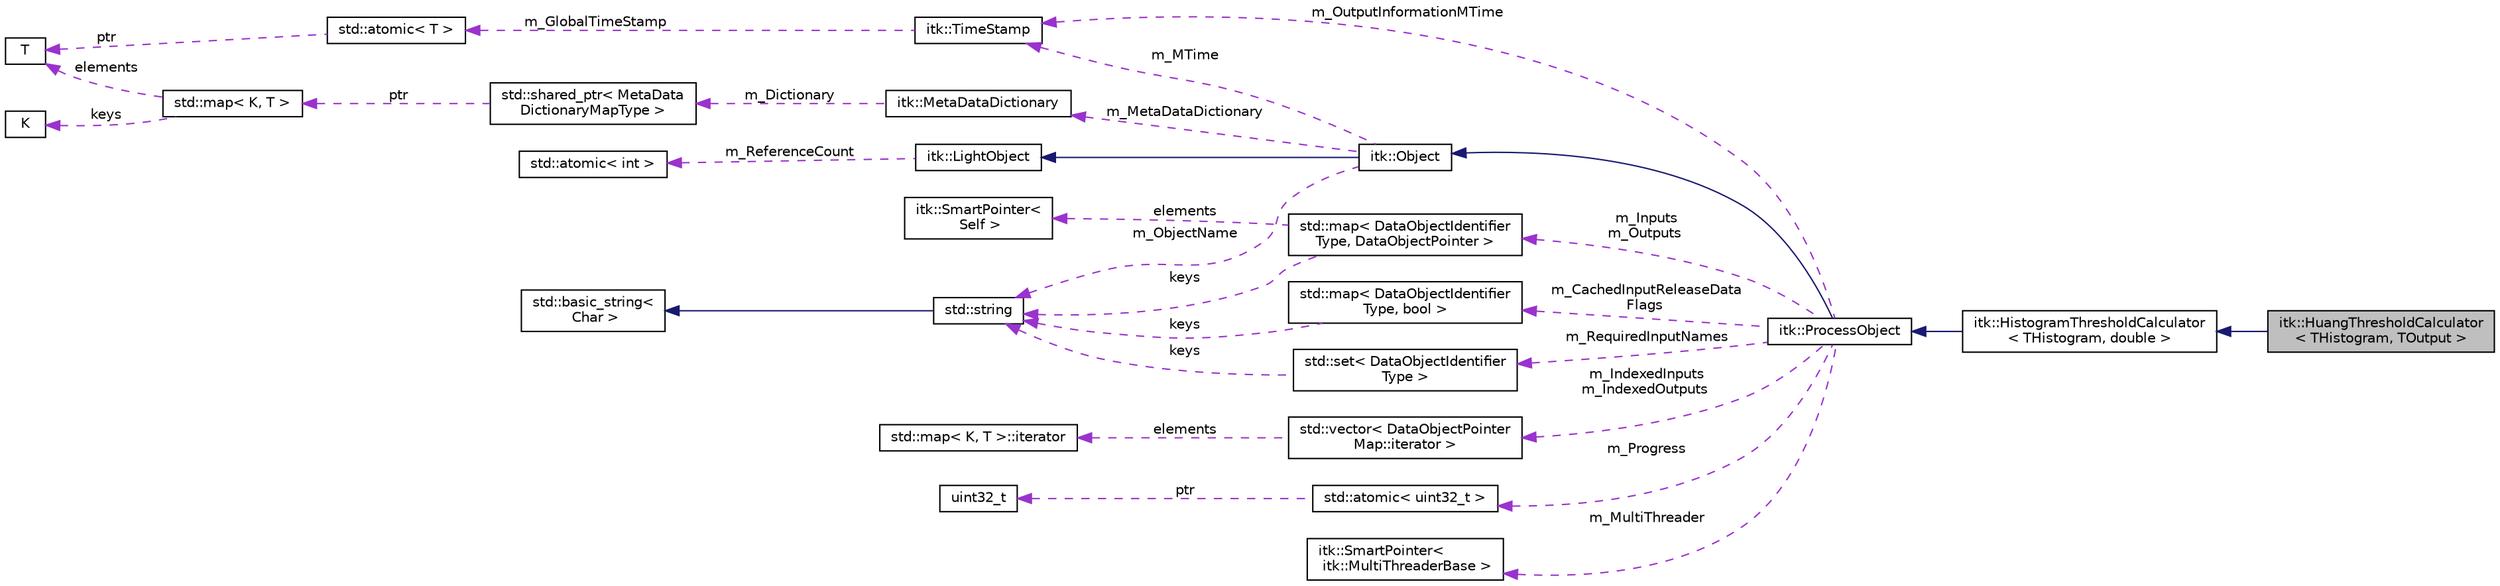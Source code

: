 digraph "itk::HuangThresholdCalculator&lt; THistogram, TOutput &gt;"
{
 // LATEX_PDF_SIZE
  edge [fontname="Helvetica",fontsize="10",labelfontname="Helvetica",labelfontsize="10"];
  node [fontname="Helvetica",fontsize="10",shape=record];
  rankdir="LR";
  Node1 [label="itk::HuangThresholdCalculator\l\< THistogram, TOutput \>",height=0.2,width=0.4,color="black", fillcolor="grey75", style="filled", fontcolor="black",tooltip="Computes the Huang's threshold for an image."];
  Node2 -> Node1 [dir="back",color="midnightblue",fontsize="10",style="solid",fontname="Helvetica"];
  Node2 [label="itk::HistogramThresholdCalculator\l\< THistogram, double \>",height=0.2,width=0.4,color="black", fillcolor="white", style="filled",URL="$classitk_1_1HistogramThresholdCalculator.html",tooltip=" "];
  Node3 -> Node2 [dir="back",color="midnightblue",fontsize="10",style="solid",fontname="Helvetica"];
  Node3 [label="itk::ProcessObject",height=0.2,width=0.4,color="black", fillcolor="white", style="filled",URL="$classitk_1_1ProcessObject.html",tooltip="The base class for all process objects (source, filters, mappers) in the Insight data processing pipe..."];
  Node4 -> Node3 [dir="back",color="midnightblue",fontsize="10",style="solid",fontname="Helvetica"];
  Node4 [label="itk::Object",height=0.2,width=0.4,color="black", fillcolor="white", style="filled",URL="$classitk_1_1Object.html",tooltip="Base class for most ITK classes."];
  Node5 -> Node4 [dir="back",color="midnightblue",fontsize="10",style="solid",fontname="Helvetica"];
  Node5 [label="itk::LightObject",height=0.2,width=0.4,color="black", fillcolor="white", style="filled",URL="$classitk_1_1LightObject.html",tooltip="Light weight base class for most itk classes."];
  Node6 -> Node5 [dir="back",color="darkorchid3",fontsize="10",style="dashed",label=" m_ReferenceCount" ,fontname="Helvetica"];
  Node6 [label="std::atomic\< int \>",height=0.2,width=0.4,color="black", fillcolor="white", style="filled",tooltip=" "];
  Node7 -> Node4 [dir="back",color="darkorchid3",fontsize="10",style="dashed",label=" m_MTime" ,fontname="Helvetica"];
  Node7 [label="itk::TimeStamp",height=0.2,width=0.4,color="black", fillcolor="white", style="filled",URL="$classitk_1_1TimeStamp.html",tooltip="Generate a unique, increasing time value."];
  Node8 -> Node7 [dir="back",color="darkorchid3",fontsize="10",style="dashed",label=" m_GlobalTimeStamp" ,fontname="Helvetica"];
  Node8 [label="std::atomic\< T \>",height=0.2,width=0.4,color="black", fillcolor="white", style="filled",tooltip=" "];
  Node9 -> Node8 [dir="back",color="darkorchid3",fontsize="10",style="dashed",label=" ptr" ,fontname="Helvetica"];
  Node9 [label="T",height=0.2,width=0.4,color="black", fillcolor="white", style="filled",tooltip=" "];
  Node10 -> Node4 [dir="back",color="darkorchid3",fontsize="10",style="dashed",label=" m_MetaDataDictionary" ,fontname="Helvetica"];
  Node10 [label="itk::MetaDataDictionary",height=0.2,width=0.4,color="black", fillcolor="white", style="filled",URL="$classitk_1_1MetaDataDictionary.html",tooltip="Provides a mechanism for storing a collection of arbitrary data types."];
  Node11 -> Node10 [dir="back",color="darkorchid3",fontsize="10",style="dashed",label=" m_Dictionary" ,fontname="Helvetica"];
  Node11 [label="std::shared_ptr\< MetaData\lDictionaryMapType \>",height=0.2,width=0.4,color="black", fillcolor="white", style="filled",tooltip=" "];
  Node12 -> Node11 [dir="back",color="darkorchid3",fontsize="10",style="dashed",label=" ptr" ,fontname="Helvetica"];
  Node12 [label="std::map\< K, T \>",height=0.2,width=0.4,color="black", fillcolor="white", style="filled",tooltip=" "];
  Node13 -> Node12 [dir="back",color="darkorchid3",fontsize="10",style="dashed",label=" keys" ,fontname="Helvetica"];
  Node13 [label="K",height=0.2,width=0.4,color="black", fillcolor="white", style="filled",tooltip=" "];
  Node9 -> Node12 [dir="back",color="darkorchid3",fontsize="10",style="dashed",label=" elements" ,fontname="Helvetica"];
  Node14 -> Node4 [dir="back",color="darkorchid3",fontsize="10",style="dashed",label=" m_ObjectName" ,fontname="Helvetica"];
  Node14 [label="std::string",height=0.2,width=0.4,color="black", fillcolor="white", style="filled",tooltip=" "];
  Node15 -> Node14 [dir="back",color="midnightblue",fontsize="10",style="solid",fontname="Helvetica"];
  Node15 [label="std::basic_string\<\l Char \>",height=0.2,width=0.4,color="black", fillcolor="white", style="filled",tooltip=" "];
  Node7 -> Node3 [dir="back",color="darkorchid3",fontsize="10",style="dashed",label=" m_OutputInformationMTime" ,fontname="Helvetica"];
  Node16 -> Node3 [dir="back",color="darkorchid3",fontsize="10",style="dashed",label=" m_Inputs\nm_Outputs" ,fontname="Helvetica"];
  Node16 [label="std::map\< DataObjectIdentifier\lType, DataObjectPointer \>",height=0.2,width=0.4,color="black", fillcolor="white", style="filled",tooltip=" "];
  Node14 -> Node16 [dir="back",color="darkorchid3",fontsize="10",style="dashed",label=" keys" ,fontname="Helvetica"];
  Node17 -> Node16 [dir="back",color="darkorchid3",fontsize="10",style="dashed",label=" elements" ,fontname="Helvetica"];
  Node17 [label="itk::SmartPointer\<\l Self \>",height=0.2,width=0.4,color="black", fillcolor="white", style="filled",URL="$classitk_1_1SmartPointer.html",tooltip=" "];
  Node18 -> Node3 [dir="back",color="darkorchid3",fontsize="10",style="dashed",label=" m_IndexedInputs\nm_IndexedOutputs" ,fontname="Helvetica"];
  Node18 [label="std::vector\< DataObjectPointer\lMap::iterator \>",height=0.2,width=0.4,color="black", fillcolor="white", style="filled",tooltip=" "];
  Node19 -> Node18 [dir="back",color="darkorchid3",fontsize="10",style="dashed",label=" elements" ,fontname="Helvetica"];
  Node19 [label="std::map\< K, T \>::iterator",height=0.2,width=0.4,color="black", fillcolor="white", style="filled",tooltip=" "];
  Node20 -> Node3 [dir="back",color="darkorchid3",fontsize="10",style="dashed",label=" m_CachedInputReleaseData\lFlags" ,fontname="Helvetica"];
  Node20 [label="std::map\< DataObjectIdentifier\lType, bool \>",height=0.2,width=0.4,color="black", fillcolor="white", style="filled",tooltip=" "];
  Node14 -> Node20 [dir="back",color="darkorchid3",fontsize="10",style="dashed",label=" keys" ,fontname="Helvetica"];
  Node21 -> Node3 [dir="back",color="darkorchid3",fontsize="10",style="dashed",label=" m_RequiredInputNames" ,fontname="Helvetica"];
  Node21 [label="std::set\< DataObjectIdentifier\lType \>",height=0.2,width=0.4,color="black", fillcolor="white", style="filled",tooltip=" "];
  Node14 -> Node21 [dir="back",color="darkorchid3",fontsize="10",style="dashed",label=" keys" ,fontname="Helvetica"];
  Node22 -> Node3 [dir="back",color="darkorchid3",fontsize="10",style="dashed",label=" m_Progress" ,fontname="Helvetica"];
  Node22 [label="std::atomic\< uint32_t \>",height=0.2,width=0.4,color="black", fillcolor="white", style="filled",tooltip=" "];
  Node23 -> Node22 [dir="back",color="darkorchid3",fontsize="10",style="dashed",label=" ptr" ,fontname="Helvetica"];
  Node23 [label="uint32_t",height=0.2,width=0.4,color="black", fillcolor="white", style="filled",tooltip=" "];
  Node24 -> Node3 [dir="back",color="darkorchid3",fontsize="10",style="dashed",label=" m_MultiThreader" ,fontname="Helvetica"];
  Node24 [label="itk::SmartPointer\<\l itk::MultiThreaderBase \>",height=0.2,width=0.4,color="black", fillcolor="white", style="filled",URL="$classitk_1_1SmartPointer.html",tooltip=" "];
}
